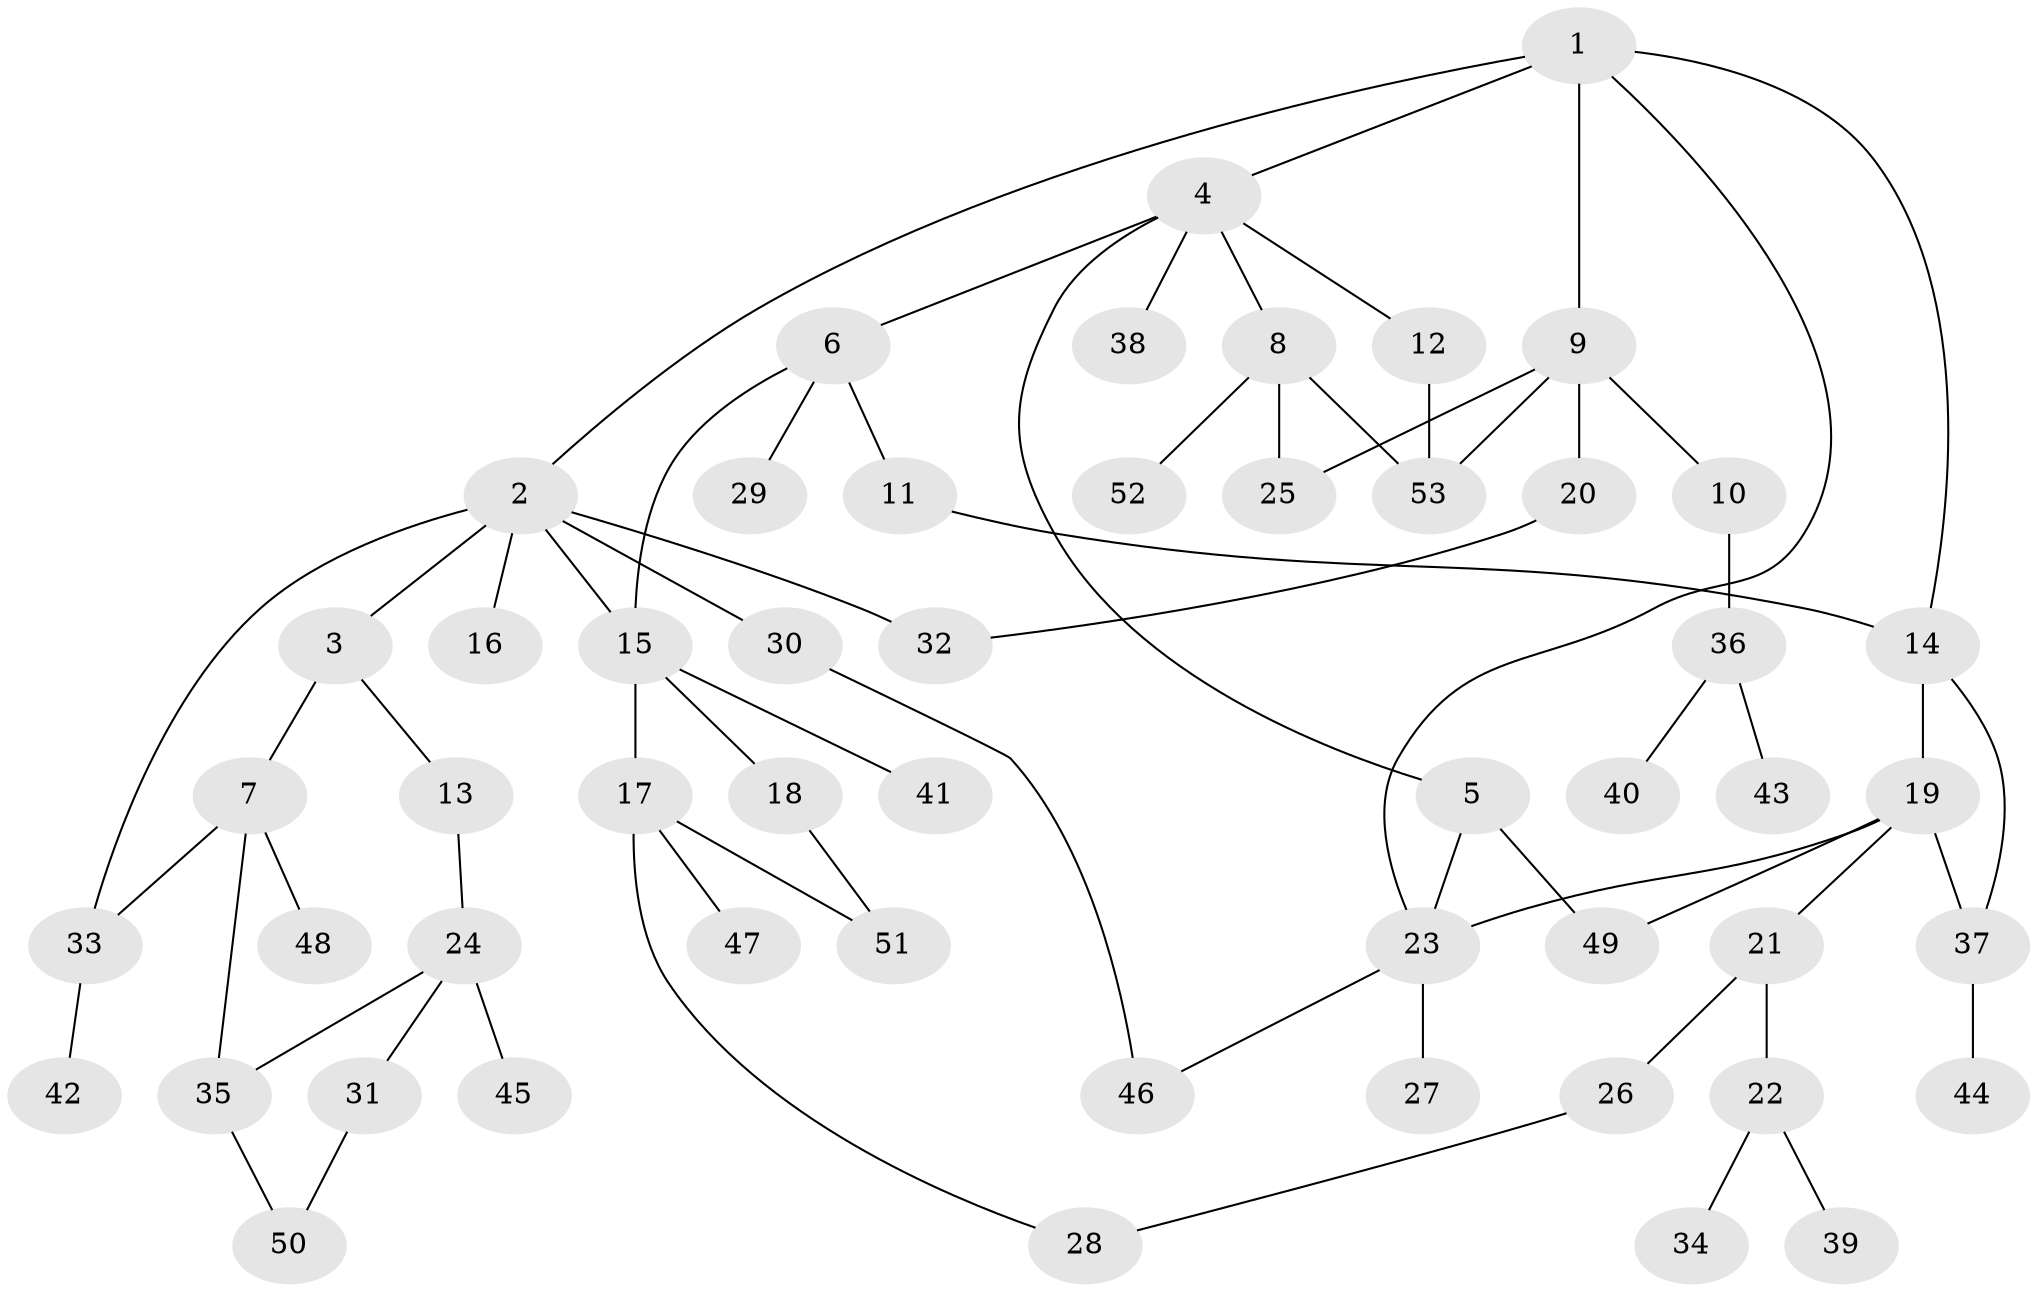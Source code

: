 // coarse degree distribution, {9: 0.03125, 7: 0.03125, 4: 0.125, 3: 0.1875, 5: 0.03125, 2: 0.28125, 1: 0.28125, 6: 0.03125}
// Generated by graph-tools (version 1.1) at 2025/41/03/06/25 10:41:31]
// undirected, 53 vertices, 68 edges
graph export_dot {
graph [start="1"]
  node [color=gray90,style=filled];
  1;
  2;
  3;
  4;
  5;
  6;
  7;
  8;
  9;
  10;
  11;
  12;
  13;
  14;
  15;
  16;
  17;
  18;
  19;
  20;
  21;
  22;
  23;
  24;
  25;
  26;
  27;
  28;
  29;
  30;
  31;
  32;
  33;
  34;
  35;
  36;
  37;
  38;
  39;
  40;
  41;
  42;
  43;
  44;
  45;
  46;
  47;
  48;
  49;
  50;
  51;
  52;
  53;
  1 -- 2;
  1 -- 4;
  1 -- 9;
  1 -- 14;
  1 -- 23;
  2 -- 3;
  2 -- 16;
  2 -- 30;
  2 -- 32;
  2 -- 33;
  2 -- 15;
  3 -- 7;
  3 -- 13;
  4 -- 5;
  4 -- 6;
  4 -- 8;
  4 -- 12;
  4 -- 38;
  5 -- 23;
  5 -- 49;
  6 -- 11;
  6 -- 15;
  6 -- 29;
  7 -- 33;
  7 -- 35;
  7 -- 48;
  8 -- 25;
  8 -- 52;
  8 -- 53;
  9 -- 10;
  9 -- 20;
  9 -- 53;
  9 -- 25;
  10 -- 36;
  11 -- 14;
  12 -- 53;
  13 -- 24;
  14 -- 19;
  14 -- 37;
  15 -- 17;
  15 -- 18;
  15 -- 41;
  17 -- 28;
  17 -- 47;
  17 -- 51;
  18 -- 51;
  19 -- 21;
  19 -- 49;
  19 -- 23;
  19 -- 37;
  20 -- 32;
  21 -- 22;
  21 -- 26;
  22 -- 34;
  22 -- 39;
  23 -- 27;
  23 -- 46;
  24 -- 31;
  24 -- 45;
  24 -- 35;
  26 -- 28;
  30 -- 46;
  31 -- 50;
  33 -- 42;
  35 -- 50;
  36 -- 40;
  36 -- 43;
  37 -- 44;
}
